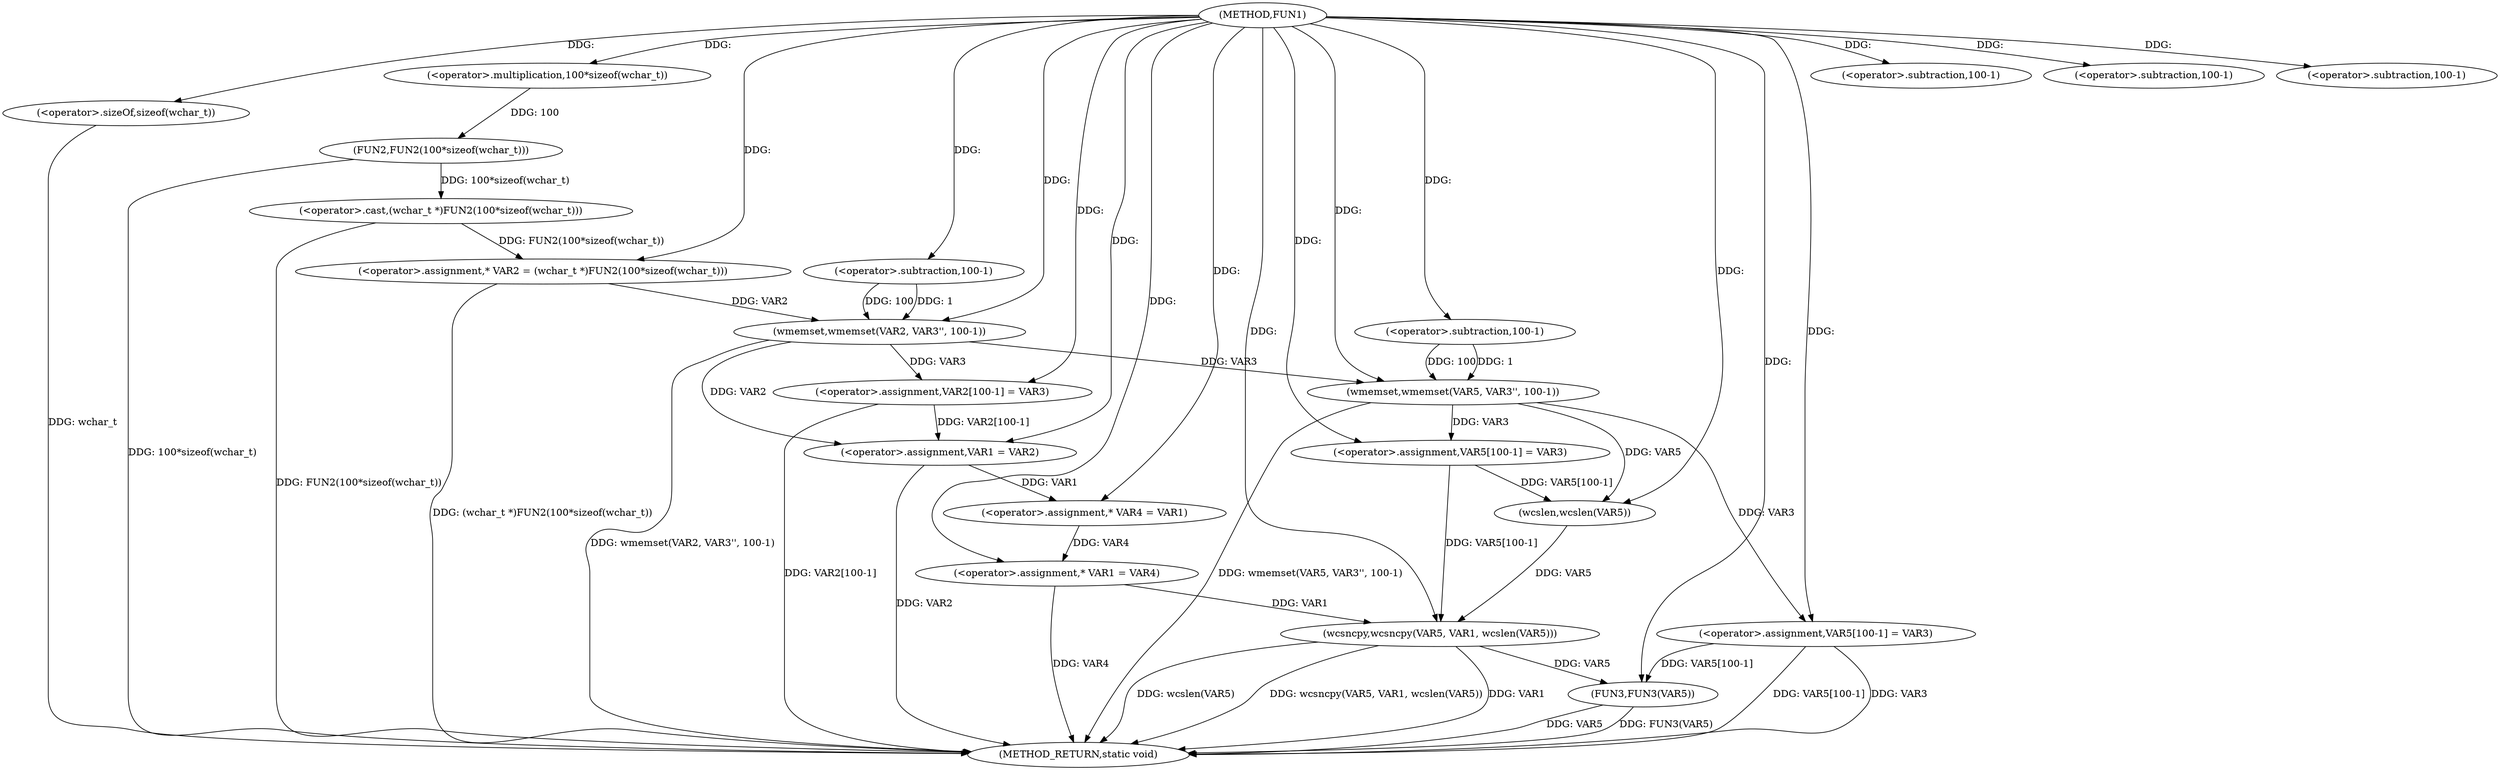 digraph FUN1 {  
"1000100" [label = "(METHOD,FUN1)" ]
"1000167" [label = "(METHOD_RETURN,static void)" ]
"1000104" [label = "(<operator>.assignment,* VAR2 = (wchar_t *)FUN2(100*sizeof(wchar_t)))" ]
"1000106" [label = "(<operator>.cast,(wchar_t *)FUN2(100*sizeof(wchar_t)))" ]
"1000108" [label = "(FUN2,FUN2(100*sizeof(wchar_t)))" ]
"1000109" [label = "(<operator>.multiplication,100*sizeof(wchar_t))" ]
"1000111" [label = "(<operator>.sizeOf,sizeof(wchar_t))" ]
"1000113" [label = "(wmemset,wmemset(VAR2, VAR3'', 100-1))" ]
"1000116" [label = "(<operator>.subtraction,100-1)" ]
"1000119" [label = "(<operator>.assignment,VAR2[100-1] = VAR3)" ]
"1000122" [label = "(<operator>.subtraction,100-1)" ]
"1000126" [label = "(<operator>.assignment,VAR1 = VAR2)" ]
"1000131" [label = "(<operator>.assignment,* VAR4 = VAR1)" ]
"1000135" [label = "(<operator>.assignment,* VAR1 = VAR4)" ]
"1000140" [label = "(wmemset,wmemset(VAR5, VAR3'', 100-1))" ]
"1000143" [label = "(<operator>.subtraction,100-1)" ]
"1000146" [label = "(<operator>.assignment,VAR5[100-1] = VAR3)" ]
"1000149" [label = "(<operator>.subtraction,100-1)" ]
"1000153" [label = "(wcsncpy,wcsncpy(VAR5, VAR1, wcslen(VAR5)))" ]
"1000156" [label = "(wcslen,wcslen(VAR5))" ]
"1000158" [label = "(<operator>.assignment,VAR5[100-1] = VAR3)" ]
"1000161" [label = "(<operator>.subtraction,100-1)" ]
"1000165" [label = "(FUN3,FUN3(VAR5))" ]
  "1000158" -> "1000167"  [ label = "DDG: VAR5[100-1]"] 
  "1000106" -> "1000167"  [ label = "DDG: FUN2(100*sizeof(wchar_t))"] 
  "1000153" -> "1000167"  [ label = "DDG: wcsncpy(VAR5, VAR1, wcslen(VAR5))"] 
  "1000111" -> "1000167"  [ label = "DDG: wchar_t"] 
  "1000158" -> "1000167"  [ label = "DDG: VAR3"] 
  "1000165" -> "1000167"  [ label = "DDG: VAR5"] 
  "1000140" -> "1000167"  [ label = "DDG: wmemset(VAR5, VAR3'', 100-1)"] 
  "1000153" -> "1000167"  [ label = "DDG: VAR1"] 
  "1000113" -> "1000167"  [ label = "DDG: wmemset(VAR2, VAR3'', 100-1)"] 
  "1000119" -> "1000167"  [ label = "DDG: VAR2[100-1]"] 
  "1000126" -> "1000167"  [ label = "DDG: VAR2"] 
  "1000153" -> "1000167"  [ label = "DDG: wcslen(VAR5)"] 
  "1000135" -> "1000167"  [ label = "DDG: VAR4"] 
  "1000104" -> "1000167"  [ label = "DDG: (wchar_t *)FUN2(100*sizeof(wchar_t))"] 
  "1000108" -> "1000167"  [ label = "DDG: 100*sizeof(wchar_t)"] 
  "1000165" -> "1000167"  [ label = "DDG: FUN3(VAR5)"] 
  "1000106" -> "1000104"  [ label = "DDG: FUN2(100*sizeof(wchar_t))"] 
  "1000100" -> "1000104"  [ label = "DDG: "] 
  "1000108" -> "1000106"  [ label = "DDG: 100*sizeof(wchar_t)"] 
  "1000109" -> "1000108"  [ label = "DDG: 100"] 
  "1000100" -> "1000109"  [ label = "DDG: "] 
  "1000100" -> "1000111"  [ label = "DDG: "] 
  "1000104" -> "1000113"  [ label = "DDG: VAR2"] 
  "1000100" -> "1000113"  [ label = "DDG: "] 
  "1000116" -> "1000113"  [ label = "DDG: 100"] 
  "1000116" -> "1000113"  [ label = "DDG: 1"] 
  "1000100" -> "1000116"  [ label = "DDG: "] 
  "1000113" -> "1000119"  [ label = "DDG: VAR3"] 
  "1000100" -> "1000119"  [ label = "DDG: "] 
  "1000100" -> "1000122"  [ label = "DDG: "] 
  "1000113" -> "1000126"  [ label = "DDG: VAR2"] 
  "1000119" -> "1000126"  [ label = "DDG: VAR2[100-1]"] 
  "1000100" -> "1000126"  [ label = "DDG: "] 
  "1000126" -> "1000131"  [ label = "DDG: VAR1"] 
  "1000100" -> "1000131"  [ label = "DDG: "] 
  "1000131" -> "1000135"  [ label = "DDG: VAR4"] 
  "1000100" -> "1000135"  [ label = "DDG: "] 
  "1000100" -> "1000140"  [ label = "DDG: "] 
  "1000113" -> "1000140"  [ label = "DDG: VAR3"] 
  "1000143" -> "1000140"  [ label = "DDG: 100"] 
  "1000143" -> "1000140"  [ label = "DDG: 1"] 
  "1000100" -> "1000143"  [ label = "DDG: "] 
  "1000140" -> "1000146"  [ label = "DDG: VAR3"] 
  "1000100" -> "1000146"  [ label = "DDG: "] 
  "1000100" -> "1000149"  [ label = "DDG: "] 
  "1000156" -> "1000153"  [ label = "DDG: VAR5"] 
  "1000146" -> "1000153"  [ label = "DDG: VAR5[100-1]"] 
  "1000100" -> "1000153"  [ label = "DDG: "] 
  "1000135" -> "1000153"  [ label = "DDG: VAR1"] 
  "1000140" -> "1000156"  [ label = "DDG: VAR5"] 
  "1000146" -> "1000156"  [ label = "DDG: VAR5[100-1]"] 
  "1000100" -> "1000156"  [ label = "DDG: "] 
  "1000100" -> "1000158"  [ label = "DDG: "] 
  "1000140" -> "1000158"  [ label = "DDG: VAR3"] 
  "1000100" -> "1000161"  [ label = "DDG: "] 
  "1000158" -> "1000165"  [ label = "DDG: VAR5[100-1]"] 
  "1000153" -> "1000165"  [ label = "DDG: VAR5"] 
  "1000100" -> "1000165"  [ label = "DDG: "] 
}
